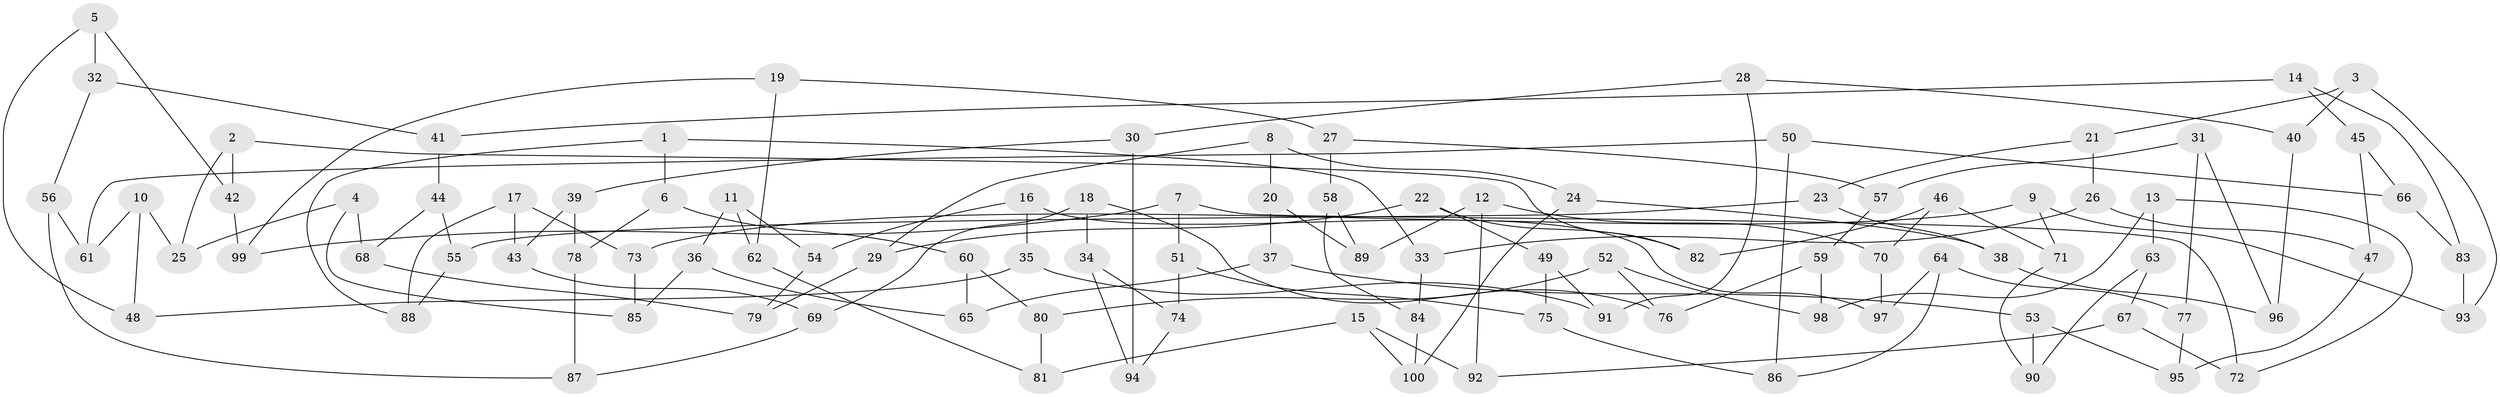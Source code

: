 // Generated by graph-tools (version 1.1) at 2025/39/02/21/25 10:39:00]
// undirected, 100 vertices, 150 edges
graph export_dot {
graph [start="1"]
  node [color=gray90,style=filled];
  1;
  2;
  3;
  4;
  5;
  6;
  7;
  8;
  9;
  10;
  11;
  12;
  13;
  14;
  15;
  16;
  17;
  18;
  19;
  20;
  21;
  22;
  23;
  24;
  25;
  26;
  27;
  28;
  29;
  30;
  31;
  32;
  33;
  34;
  35;
  36;
  37;
  38;
  39;
  40;
  41;
  42;
  43;
  44;
  45;
  46;
  47;
  48;
  49;
  50;
  51;
  52;
  53;
  54;
  55;
  56;
  57;
  58;
  59;
  60;
  61;
  62;
  63;
  64;
  65;
  66;
  67;
  68;
  69;
  70;
  71;
  72;
  73;
  74;
  75;
  76;
  77;
  78;
  79;
  80;
  81;
  82;
  83;
  84;
  85;
  86;
  87;
  88;
  89;
  90;
  91;
  92;
  93;
  94;
  95;
  96;
  97;
  98;
  99;
  100;
  1 -- 33;
  1 -- 88;
  1 -- 6;
  2 -- 82;
  2 -- 42;
  2 -- 25;
  3 -- 93;
  3 -- 40;
  3 -- 21;
  4 -- 85;
  4 -- 68;
  4 -- 25;
  5 -- 48;
  5 -- 42;
  5 -- 32;
  6 -- 78;
  6 -- 60;
  7 -- 72;
  7 -- 99;
  7 -- 51;
  8 -- 29;
  8 -- 20;
  8 -- 24;
  9 -- 71;
  9 -- 93;
  9 -- 73;
  10 -- 61;
  10 -- 48;
  10 -- 25;
  11 -- 54;
  11 -- 62;
  11 -- 36;
  12 -- 70;
  12 -- 92;
  12 -- 89;
  13 -- 63;
  13 -- 98;
  13 -- 72;
  14 -- 83;
  14 -- 41;
  14 -- 45;
  15 -- 92;
  15 -- 100;
  15 -- 81;
  16 -- 97;
  16 -- 54;
  16 -- 35;
  17 -- 43;
  17 -- 88;
  17 -- 73;
  18 -- 34;
  18 -- 76;
  18 -- 69;
  19 -- 27;
  19 -- 62;
  19 -- 99;
  20 -- 37;
  20 -- 89;
  21 -- 23;
  21 -- 26;
  22 -- 82;
  22 -- 29;
  22 -- 49;
  23 -- 38;
  23 -- 55;
  24 -- 100;
  24 -- 38;
  26 -- 47;
  26 -- 33;
  27 -- 58;
  27 -- 57;
  28 -- 40;
  28 -- 91;
  28 -- 30;
  29 -- 79;
  30 -- 94;
  30 -- 39;
  31 -- 77;
  31 -- 57;
  31 -- 96;
  32 -- 56;
  32 -- 41;
  33 -- 84;
  34 -- 94;
  34 -- 74;
  35 -- 48;
  35 -- 91;
  36 -- 65;
  36 -- 85;
  37 -- 53;
  37 -- 65;
  38 -- 96;
  39 -- 78;
  39 -- 43;
  40 -- 96;
  41 -- 44;
  42 -- 99;
  43 -- 69;
  44 -- 68;
  44 -- 55;
  45 -- 47;
  45 -- 66;
  46 -- 82;
  46 -- 71;
  46 -- 70;
  47 -- 95;
  49 -- 75;
  49 -- 91;
  50 -- 61;
  50 -- 66;
  50 -- 86;
  51 -- 74;
  51 -- 75;
  52 -- 76;
  52 -- 98;
  52 -- 80;
  53 -- 95;
  53 -- 90;
  54 -- 79;
  55 -- 88;
  56 -- 61;
  56 -- 87;
  57 -- 59;
  58 -- 84;
  58 -- 89;
  59 -- 98;
  59 -- 76;
  60 -- 65;
  60 -- 80;
  62 -- 81;
  63 -- 67;
  63 -- 90;
  64 -- 97;
  64 -- 86;
  64 -- 77;
  66 -- 83;
  67 -- 92;
  67 -- 72;
  68 -- 79;
  69 -- 87;
  70 -- 97;
  71 -- 90;
  73 -- 85;
  74 -- 94;
  75 -- 86;
  77 -- 95;
  78 -- 87;
  80 -- 81;
  83 -- 93;
  84 -- 100;
}

